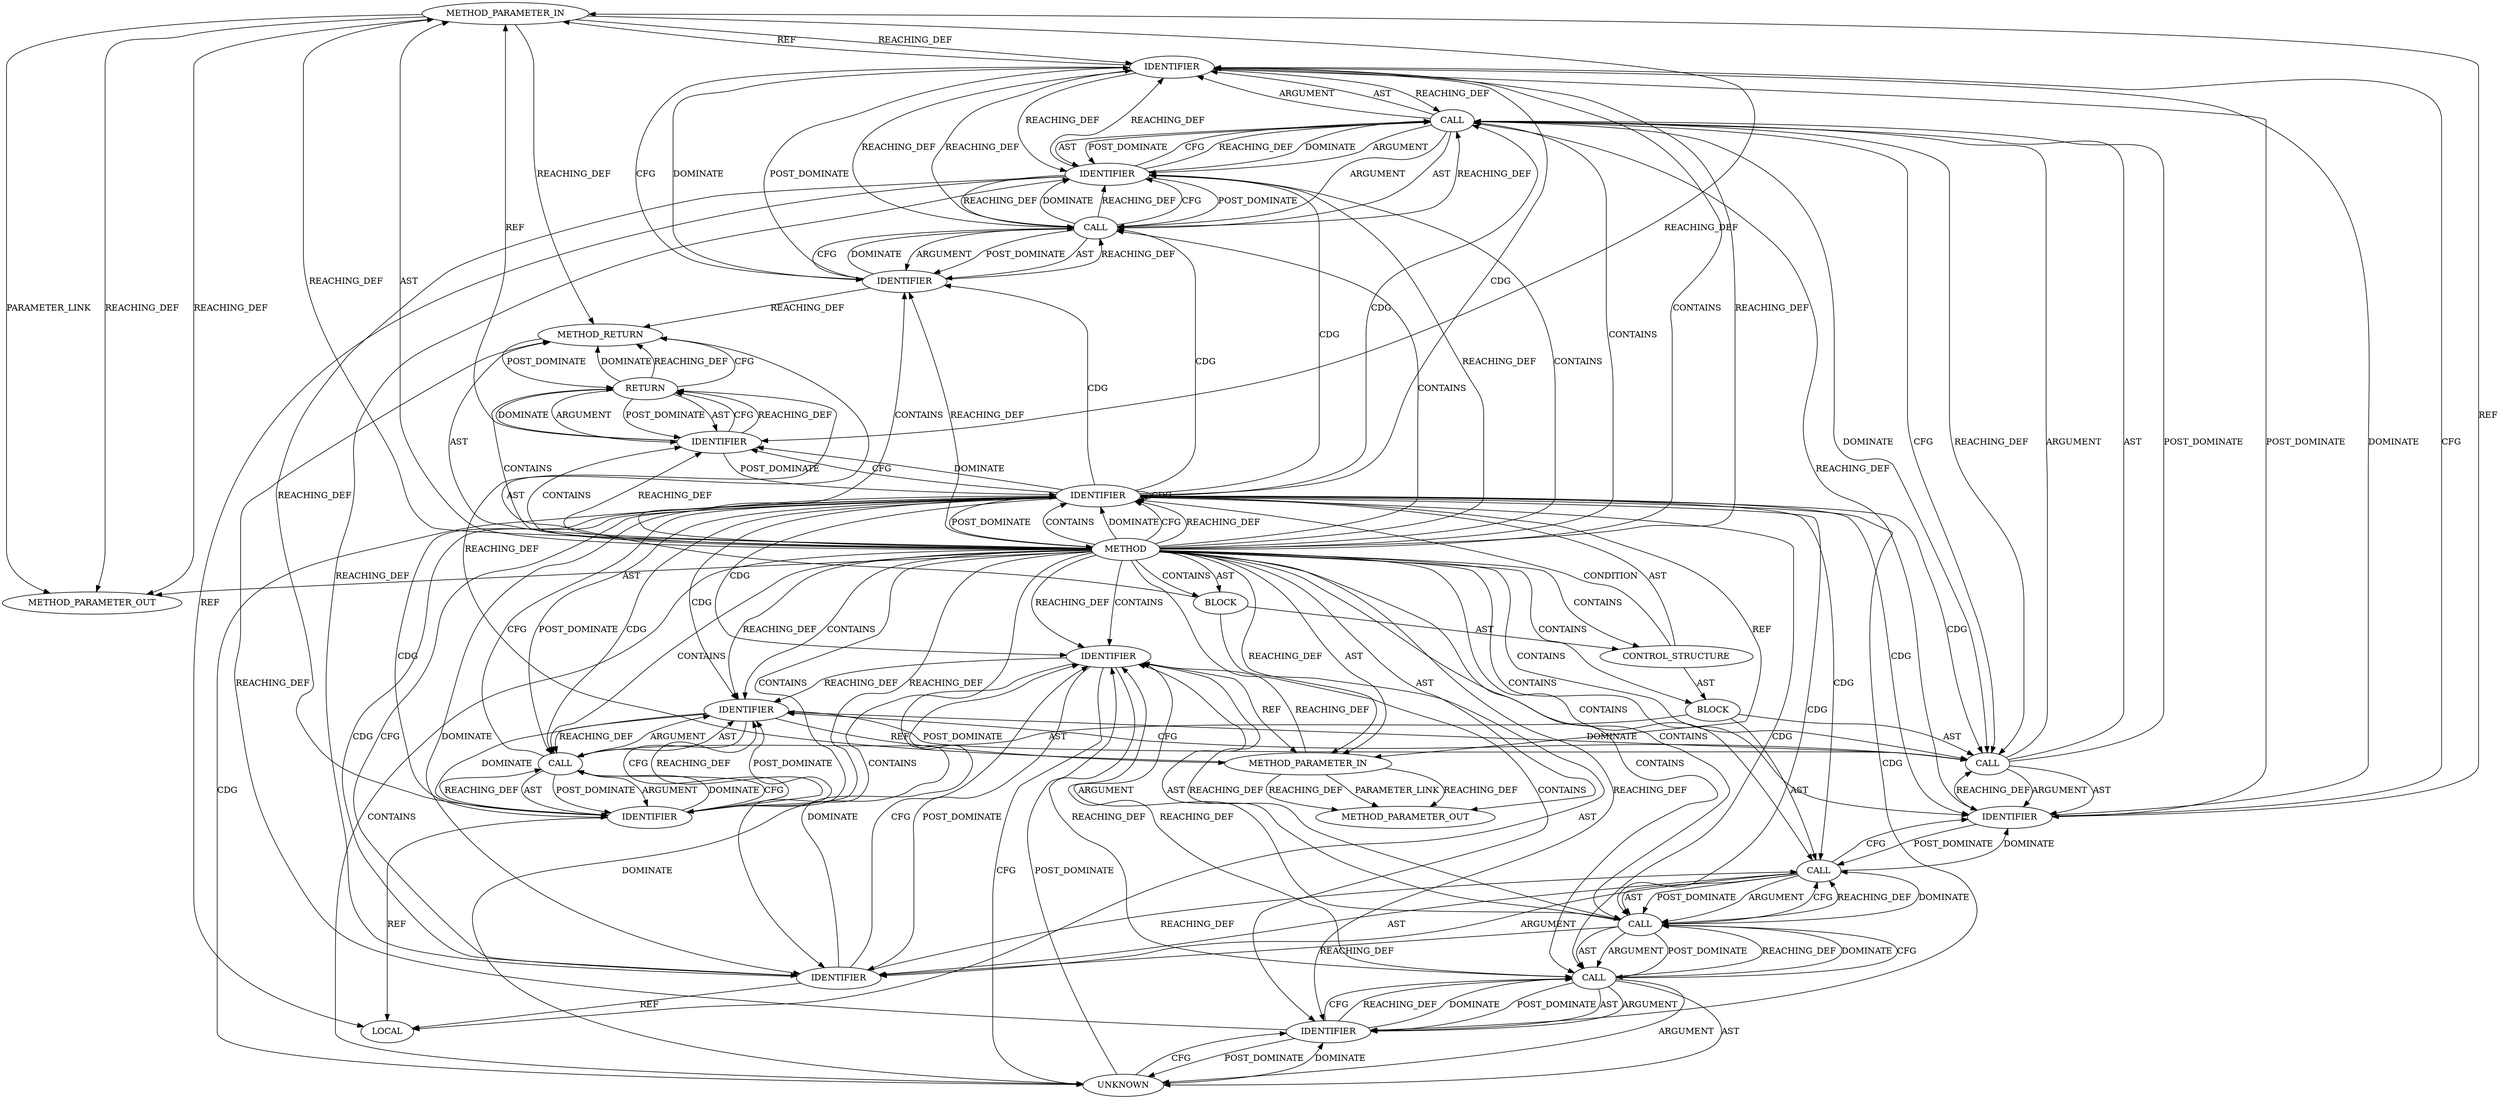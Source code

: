digraph {
  10342 [label=METHOD_PARAMETER_IN ORDER=1 CODE="u32 crc" IS_VARIADIC=false COLUMN_NUMBER=25 LINE_NUMBER=3205 TYPE_FULL_NAME="u32" EVALUATION_STRATEGY="BY_VALUE" INDEX=1 NAME="crc"]
  10352 [label=IDENTIFIER ORDER=1 ARGUMENT_INDEX=1 CODE="zero_len" COLUMN_NUMBER=13 LINE_NUMBER=3210 TYPE_FULL_NAME="int" NAME="zero_len"]
  10362 [label=IDENTIFIER ORDER=3 ARGUMENT_INDEX=3 CODE="len" COLUMN_NUMBER=51 LINE_NUMBER=3211 TYPE_FULL_NAME="int" NAME="len"]
  10348 [label=BLOCK ORDER=2 ARGUMENT_INDEX=-1 CODE="{
		len = min(zero_len, (int)PAGE_SIZE);
		crc = crc32c(crc, page_address(ceph_zero_page), len);
		zero_len -= len;
	}" COLUMN_NUMBER=19 LINE_NUMBER=3209 TYPE_FULL_NAME="void"]
  10357 [label=IDENTIFIER ORDER=1 ARGUMENT_INDEX=1 CODE="crc" COLUMN_NUMBER=3 LINE_NUMBER=3211 TYPE_FULL_NAME="u32" NAME="crc"]
  10366 [label=RETURN ORDER=3 ARGUMENT_INDEX=-1 CODE="return crc;" COLUMN_NUMBER=2 LINE_NUMBER=3215]
  10360 [label=CALL ORDER=2 ARGUMENT_INDEX=2 CODE="page_address(ceph_zero_page)" COLUMN_NUMBER=21 METHOD_FULL_NAME="page_address" LINE_NUMBER=3211 TYPE_FULL_NAME="<empty>" DISPATCH_TYPE="STATIC_DISPATCH" SIGNATURE="" NAME="page_address"]
  10343 [label=METHOD_PARAMETER_IN ORDER=2 CODE="int zero_len" IS_VARIADIC=false COLUMN_NUMBER=34 LINE_NUMBER=3205 TYPE_FULL_NAME="int" EVALUATION_STRATEGY="BY_VALUE" INDEX=2 NAME="zero_len"]
  10361 [label=IDENTIFIER ORDER=1 ARGUMENT_INDEX=1 CODE="ceph_zero_page" COLUMN_NUMBER=34 LINE_NUMBER=3211 TYPE_FULL_NAME="ANY" NAME="ceph_zero_page"]
  13227 [label=METHOD_PARAMETER_OUT ORDER=1 CODE="u32 crc" IS_VARIADIC=false COLUMN_NUMBER=25 LINE_NUMBER=3205 TYPE_FULL_NAME="u32" EVALUATION_STRATEGY="BY_VALUE" INDEX=1 NAME="crc"]
  10359 [label=IDENTIFIER ORDER=1 ARGUMENT_INDEX=1 CODE="crc" COLUMN_NUMBER=16 LINE_NUMBER=3211 TYPE_FULL_NAME="u32" NAME="crc"]
  10344 [label=BLOCK ORDER=3 ARGUMENT_INDEX=-1 CODE="{
	int len;

	while (zero_len) {
		len = min(zero_len, (int)PAGE_SIZE);
		crc = crc32c(crc, page_address(ceph_zero_page), len);
		zero_len -= len;
	}

	return crc;
}" COLUMN_NUMBER=1 LINE_NUMBER=3206 TYPE_FULL_NAME="void"]
  10364 [label=IDENTIFIER ORDER=1 ARGUMENT_INDEX=1 CODE="zero_len" COLUMN_NUMBER=3 LINE_NUMBER=3212 TYPE_FULL_NAME="int" NAME="zero_len"]
  10346 [label=CONTROL_STRUCTURE CONTROL_STRUCTURE_TYPE="WHILE" ORDER=2 PARSER_TYPE_NAME="<empty>" ARGUMENT_INDEX=-1 CODE="while (zero_len)" COLUMN_NUMBER=2 LINE_NUMBER=3209]
  10368 [label=METHOD_RETURN ORDER=4 CODE="RET" COLUMN_NUMBER=1 LINE_NUMBER=3205 TYPE_FULL_NAME="u32" EVALUATION_STRATEGY="BY_VALUE"]
  10367 [label=IDENTIFIER ORDER=1 ARGUMENT_INDEX=-1 CODE="crc" COLUMN_NUMBER=9 LINE_NUMBER=3215 TYPE_FULL_NAME="u32" NAME="crc"]
  10363 [label=CALL ORDER=3 ARGUMENT_INDEX=-1 CODE="zero_len -= len" COLUMN_NUMBER=3 METHOD_FULL_NAME="<operator>.assignmentMinus" LINE_NUMBER=3212 TYPE_FULL_NAME="<empty>" DISPATCH_TYPE="STATIC_DISPATCH" SIGNATURE="" NAME="<operator>.assignmentMinus"]
  10356 [label=CALL ORDER=2 ARGUMENT_INDEX=-1 CODE="crc = crc32c(crc, page_address(ceph_zero_page), len)" COLUMN_NUMBER=3 METHOD_FULL_NAME="<operator>.assignment" LINE_NUMBER=3211 TYPE_FULL_NAME="<empty>" DISPATCH_TYPE="STATIC_DISPATCH" SIGNATURE="" NAME="<operator>.assignment"]
  10341 [label=METHOD COLUMN_NUMBER=1 LINE_NUMBER=3205 COLUMN_NUMBER_END=1 IS_EXTERNAL=false SIGNATURE="u32 crc32c_zeros (u32,int)" NAME="crc32c_zeros" AST_PARENT_TYPE="TYPE_DECL" AST_PARENT_FULL_NAME="messenger_v2.c:<global>" ORDER=120 CODE="static u32 crc32c_zeros(u32 crc, int zero_len)
{
	int len;

	while (zero_len) {
		len = min(zero_len, (int)PAGE_SIZE);
		crc = crc32c(crc, page_address(ceph_zero_page), len);
		zero_len -= len;
	}

	return crc;
}" FULL_NAME="crc32c_zeros" LINE_NUMBER_END=3216 FILENAME="messenger_v2.c"]
  13228 [label=METHOD_PARAMETER_OUT ORDER=2 CODE="int zero_len" IS_VARIADIC=false COLUMN_NUMBER=34 LINE_NUMBER=3205 TYPE_FULL_NAME="int" EVALUATION_STRATEGY="BY_VALUE" INDEX=2 NAME="zero_len"]
  10365 [label=IDENTIFIER ORDER=2 ARGUMENT_INDEX=2 CODE="len" COLUMN_NUMBER=15 LINE_NUMBER=3212 TYPE_FULL_NAME="int" NAME="len"]
  10349 [label=CALL ORDER=1 ARGUMENT_INDEX=-1 CODE="len = min(zero_len, (int)PAGE_SIZE)" COLUMN_NUMBER=3 METHOD_FULL_NAME="<operator>.assignment" LINE_NUMBER=3210 TYPE_FULL_NAME="<empty>" DISPATCH_TYPE="STATIC_DISPATCH" SIGNATURE="" NAME="<operator>.assignment"]
  10353 [label=CALL ORDER=2 ARGUMENT_INDEX=2 CODE="(int)PAGE_SIZE" COLUMN_NUMBER=23 METHOD_FULL_NAME="<operator>.cast" LINE_NUMBER=3210 TYPE_FULL_NAME="<empty>" DISPATCH_TYPE="STATIC_DISPATCH" SIGNATURE="" NAME="<operator>.cast"]
  10354 [label=UNKNOWN ORDER=1 PARSER_TYPE_NAME="CASTTypeId" ARGUMENT_INDEX=1 CODE="int" COLUMN_NUMBER=24 LINE_NUMBER=3210 TYPE_FULL_NAME="<empty>" CONTAINED_REF="<empty>"]
  10355 [label=IDENTIFIER ORDER=2 ARGUMENT_INDEX=2 CODE="PAGE_SIZE" COLUMN_NUMBER=28 LINE_NUMBER=3210 TYPE_FULL_NAME="ANY" NAME="PAGE_SIZE"]
  10345 [label=LOCAL ORDER=1 CODE="int len" COLUMN_NUMBER=6 LINE_NUMBER=3207 TYPE_FULL_NAME="int" NAME="len"]
  10350 [label=IDENTIFIER ORDER=1 ARGUMENT_INDEX=1 CODE="len" COLUMN_NUMBER=3 LINE_NUMBER=3210 TYPE_FULL_NAME="int" NAME="len"]
  10358 [label=CALL ORDER=2 ARGUMENT_INDEX=2 CODE="crc32c(crc, page_address(ceph_zero_page), len)" COLUMN_NUMBER=9 METHOD_FULL_NAME="crc32c" LINE_NUMBER=3211 TYPE_FULL_NAME="<empty>" DISPATCH_TYPE="STATIC_DISPATCH" SIGNATURE="" NAME="crc32c"]
  10347 [label=IDENTIFIER ORDER=1 ARGUMENT_INDEX=-1 CODE="zero_len" COLUMN_NUMBER=9 LINE_NUMBER=3209 TYPE_FULL_NAME="int" NAME="zero_len"]
  10351 [label=CALL ORDER=2 ARGUMENT_INDEX=2 CODE="min(zero_len, (int)PAGE_SIZE)" COLUMN_NUMBER=9 METHOD_FULL_NAME="min" LINE_NUMBER=3210 TYPE_FULL_NAME="<empty>" DISPATCH_TYPE="STATIC_DISPATCH" SIGNATURE="" NAME="min"]
  10344 -> 10366 [label=AST ]
  10341 -> 10342 [label=REACHING_DEF VARIABLE=""]
  10341 -> 10342 [label=AST ]
  10366 -> 10367 [label=ARGUMENT ]
  10360 -> 10358 [label=REACHING_DEF VARIABLE="page_address(ceph_zero_page)"]
  10347 -> 10357 [label=CDG ]
  10349 -> 10357 [label=DOMINATE ]
  10341 -> 10353 [label=CONTAINS ]
  10341 -> 10367 [label=CONTAINS ]
  10366 -> 10367 [label=POST_DOMINATE ]
  10341 -> 10358 [label=CONTAINS ]
  10357 -> 10349 [label=POST_DOMINATE ]
  10365 -> 10364 [label=REACHING_DEF VARIABLE="len"]
  10360 -> 10362 [label=DOMINATE ]
  10358 -> 10356 [label=DOMINATE ]
  10365 -> 10364 [label=POST_DOMINATE ]
  10361 -> 10360 [label=REACHING_DEF VARIABLE="ceph_zero_page"]
  10356 -> 10358 [label=ARGUMENT ]
  10341 -> 10360 [label=CONTAINS ]
  10341 -> 10352 [label=CONTAINS ]
  10353 -> 10351 [label=REACHING_DEF VARIABLE="(int)PAGE_SIZE"]
  10352 -> 10364 [label=REACHING_DEF VARIABLE="zero_len"]
  10342 -> 13227 [label=PARAMETER_LINK ]
  10359 -> 10362 [label=REACHING_DEF VARIABLE="crc"]
  10367 -> 10347 [label=POST_DOMINATE ]
  10349 -> 10351 [label=AST ]
  10341 -> 10346 [label=CONTAINS ]
  10348 -> 10356 [label=AST ]
  10355 -> 10353 [label=CFG ]
  10363 -> 10365 [label=AST ]
  10353 -> 10354 [label=ARGUMENT ]
  10353 -> 10355 [label=POST_DOMINATE ]
  10347 -> 10358 [label=CDG ]
  10367 -> 10342 [label=REF ]
  10359 -> 10357 [label=POST_DOMINATE ]
  10363 -> 10364 [label=ARGUMENT ]
  10365 -> 10345 [label=REF ]
  10356 -> 10358 [label=AST ]
  10365 -> 10363 [label=DOMINATE ]
  10347 -> 10349 [label=CDG ]
  10346 -> 10347 [label=AST ]
  10347 -> 10360 [label=CDG ]
  10342 -> 10367 [label=REACHING_DEF VARIABLE="crc"]
  10342 -> 10359 [label=REACHING_DEF VARIABLE="crc"]
  10361 -> 10360 [label=CFG ]
  10347 -> 10365 [label=CDG ]
  10358 -> 10362 [label=ARGUMENT ]
  10347 -> 10352 [label=CDG ]
  10349 -> 10350 [label=AST ]
  10358 -> 10359 [label=ARGUMENT ]
  10355 -> 10354 [label=POST_DOMINATE ]
  10366 -> 10367 [label=AST ]
  10358 -> 10356 [label=CFG ]
  10358 -> 10357 [label=REACHING_DEF VARIABLE="crc32c(crc, page_address(ceph_zero_page), len)"]
  10360 -> 10362 [label=REACHING_DEF VARIABLE="page_address(ceph_zero_page)"]
  10351 -> 10349 [label=CFG ]
  10351 -> 10352 [label=ARGUMENT ]
  10352 -> 10354 [label=DOMINATE ]
  10341 -> 10352 [label=REACHING_DEF VARIABLE=""]
  10357 -> 10356 [label=REACHING_DEF VARIABLE="crc"]
  10341 -> 10361 [label=CONTAINS ]
  10352 -> 10351 [label=REACHING_DEF VARIABLE="zero_len"]
  10349 -> 10351 [label=POST_DOMINATE ]
  10347 -> 10341 [label=POST_DOMINATE ]
  10341 -> 10347 [label=CONTAINS ]
  10361 -> 10360 [label=DOMINATE ]
  10360 -> 10359 [label=REACHING_DEF VARIABLE="page_address(ceph_zero_page)"]
  10356 -> 10364 [label=CFG ]
  10347 -> 10367 [label=CFG ]
  10356 -> 10357 [label=ARGUMENT ]
  10356 -> 10364 [label=DOMINATE ]
  10357 -> 10342 [label=REF ]
  10351 -> 10349 [label=REACHING_DEF VARIABLE="min(zero_len, (int)PAGE_SIZE)"]
  10341 -> 10351 [label=CONTAINS ]
  10351 -> 10353 [label=AST ]
  10341 -> 10359 [label=CONTAINS ]
  10350 -> 10362 [label=REACHING_DEF VARIABLE="len"]
  10362 -> 10358 [label=CFG ]
  10358 -> 10362 [label=AST ]
  10347 -> 10361 [label=CDG ]
  10368 -> 10366 [label=POST_DOMINATE ]
  10355 -> 10353 [label=REACHING_DEF VARIABLE="PAGE_SIZE"]
  10352 -> 10353 [label=REACHING_DEF VARIABLE="zero_len"]
  10364 -> 10365 [label=DOMINATE ]
  10350 -> 10352 [label=DOMINATE ]
  10341 -> 10362 [label=REACHING_DEF VARIABLE=""]
  10341 -> 10365 [label=CONTAINS ]
  10362 -> 10345 [label=REF ]
  10341 -> 10343 [label=REACHING_DEF VARIABLE=""]
  10341 -> 10367 [label=REACHING_DEF VARIABLE=""]
  10367 -> 10366 [label=CFG ]
  10347 -> 10355 [label=CDG ]
  10342 -> 13227 [label=REACHING_DEF VARIABLE="crc"]
  10342 -> 13227 [label=REACHING_DEF VARIABLE="crc"]
  10341 -> 13228 [label=AST ]
  10351 -> 10353 [label=POST_DOMINATE ]
  10357 -> 10359 [label=DOMINATE ]
  10363 -> 10347 [label=CFG ]
  10362 -> 10360 [label=POST_DOMINATE ]
  10341 -> 10359 [label=REACHING_DEF VARIABLE=""]
  10352 -> 10350 [label=POST_DOMINATE ]
  10367 -> 10366 [label=REACHING_DEF VARIABLE="crc"]
  10353 -> 10355 [label=AST ]
  10366 -> 10368 [label=DOMINATE ]
  10350 -> 10352 [label=CFG ]
  10353 -> 10351 [label=DOMINATE ]
  10346 -> 10348 [label=AST ]
  10353 -> 10354 [label=AST ]
  10347 -> 10350 [label=CFG ]
  10358 -> 10356 [label=REACHING_DEF VARIABLE="crc32c(crc, page_address(ceph_zero_page), len)"]
  10343 -> 13228 [label=REACHING_DEF VARIABLE="zero_len"]
  10343 -> 13228 [label=REACHING_DEF VARIABLE="zero_len"]
  10347 -> 10363 [label=CDG ]
  10350 -> 10349 [label=REACHING_DEF VARIABLE="len"]
  10360 -> 10362 [label=CFG ]
  10343 -> 10368 [label=REACHING_DEF VARIABLE="zero_len"]
  10355 -> 10368 [label=REACHING_DEF VARIABLE="PAGE_SIZE"]
  10358 -> 10362 [label=POST_DOMINATE ]
  10347 -> 10362 [label=CDG ]
  10359 -> 10361 [label=DOMINATE ]
  10348 -> 10349 [label=AST ]
  10341 -> 10356 [label=CONTAINS ]
  10357 -> 10359 [label=CFG ]
  10358 -> 10359 [label=AST ]
  10363 -> 10364 [label=AST ]
  10352 -> 10354 [label=CFG ]
  10347 -> 10367 [label=DOMINATE ]
  10363 -> 10365 [label=POST_DOMINATE ]
  10341 -> 10355 [label=REACHING_DEF VARIABLE=""]
  10341 -> 10350 [label=CONTAINS ]
  10350 -> 10345 [label=REF ]
  10343 -> 13228 [label=PARAMETER_LINK ]
  10341 -> 10348 [label=CONTAINS ]
  10343 -> 10352 [label=REACHING_DEF VARIABLE="zero_len"]
  10341 -> 10355 [label=CONTAINS ]
  10341 -> 10364 [label=REACHING_DEF VARIABLE=""]
  10341 -> 10347 [label=DOMINATE ]
  10356 -> 10358 [label=POST_DOMINATE ]
  10364 -> 10363 [label=REACHING_DEF VARIABLE="zero_len"]
  10341 -> 10344 [label=CONTAINS ]
  10341 -> 13227 [label=AST ]
  10346 -> 10347 [label=CONDITION ]
  10354 -> 10352 [label=POST_DOMINATE ]
  10365 -> 10363 [label=CFG ]
  10362 -> 10358 [label=REACHING_DEF VARIABLE="len"]
  10347 -> 10343 [label=REF ]
  10352 -> 10343 [label=REF ]
  10364 -> 10365 [label=CFG ]
  10355 -> 10353 [label=DOMINATE ]
  10356 -> 10357 [label=AST ]
  10366 -> 10368 [label=REACHING_DEF VARIABLE="<RET>"]
  10344 -> 10346 [label=AST ]
  10351 -> 10352 [label=AST ]
  10347 -> 10351 [label=CDG ]
  10354 -> 10355 [label=DOMINATE ]
  10359 -> 10360 [label=REACHING_DEF VARIABLE="crc"]
  10341 -> 10347 [label=CFG ]
  10349 -> 10357 [label=CFG ]
  10362 -> 10360 [label=REACHING_DEF VARIABLE="len"]
  10348 -> 10363 [label=AST ]
  10341 -> 10362 [label=CONTAINS ]
  10361 -> 10368 [label=REACHING_DEF VARIABLE="ceph_zero_page"]
  10347 -> 10363 [label=POST_DOMINATE ]
  10341 -> 10344 [label=AST ]
  10362 -> 10365 [label=REACHING_DEF VARIABLE="len"]
  10344 -> 10345 [label=AST ]
  10360 -> 10361 [label=ARGUMENT ]
  10341 -> 10343 [label=AST ]
  10353 -> 10352 [label=REACHING_DEF VARIABLE="(int)PAGE_SIZE"]
  10362 -> 10358 [label=DOMINATE ]
  10341 -> 10366 [label=CONTAINS ]
  10347 -> 10364 [label=CDG ]
  10367 -> 10366 [label=DOMINATE ]
  10347 -> 10356 [label=CDG ]
  10347 -> 10350 [label=DOMINATE ]
  10359 -> 10342 [label=REF ]
  10359 -> 10361 [label=CFG ]
  10364 -> 10356 [label=POST_DOMINATE ]
  10341 -> 10361 [label=REACHING_DEF VARIABLE=""]
  10366 -> 10368 [label=CFG ]
  10362 -> 10359 [label=REACHING_DEF VARIABLE="len"]
  10349 -> 10351 [label=ARGUMENT ]
  10341 -> 10368 [label=AST ]
  10341 -> 10363 [label=CONTAINS ]
  10347 -> 10350 [label=CDG ]
  10358 -> 10360 [label=AST ]
  10363 -> 10365 [label=ARGUMENT ]
  10360 -> 10361 [label=POST_DOMINATE ]
  10351 -> 10350 [label=REACHING_DEF VARIABLE="min(zero_len, (int)PAGE_SIZE)"]
  10365 -> 10363 [label=REACHING_DEF VARIABLE="len"]
  10351 -> 10349 [label=DOMINATE ]
  10347 -> 10359 [label=CDG ]
  10342 -> 10368 [label=REACHING_DEF VARIABLE="crc"]
  10341 -> 10365 [label=REACHING_DEF VARIABLE=""]
  10341 -> 10364 [label=CONTAINS ]
  10347 -> 10353 [label=CDG ]
  10347 -> 10354 [label=CDG ]
  10347 -> 10347 [label=CDG ]
  10341 -> 10349 [label=CONTAINS ]
  10353 -> 10351 [label=CFG ]
  10351 -> 10353 [label=ARGUMENT ]
  10361 -> 10359 [label=POST_DOMINATE ]
  10349 -> 10350 [label=ARGUMENT ]
  10358 -> 10360 [label=ARGUMENT ]
  10341 -> 10347 [label=REACHING_DEF VARIABLE=""]
  10341 -> 10354 [label=CONTAINS ]
  10353 -> 10355 [label=ARGUMENT ]
  10354 -> 10355 [label=CFG ]
  10364 -> 10343 [label=REF ]
  10359 -> 10358 [label=REACHING_DEF VARIABLE="crc"]
  10360 -> 10361 [label=AST ]
  10341 -> 10357 [label=CONTAINS ]
}
